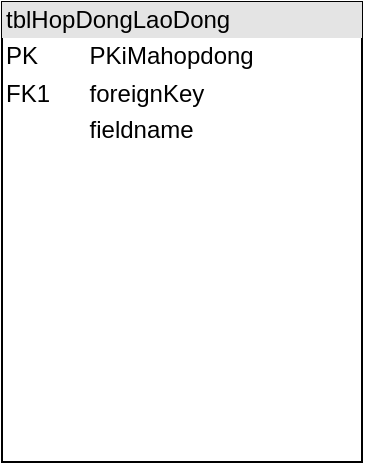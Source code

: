 <mxfile version="15.5.9" type="device"><diagram id="iuuU-s-fkawYYpqb0PWk" name="Page-1"><mxGraphModel dx="868" dy="450" grid="1" gridSize="10" guides="1" tooltips="1" connect="1" arrows="1" fold="1" page="1" pageScale="1" pageWidth="827" pageHeight="1169" math="0" shadow="0"><root><mxCell id="0"/><mxCell id="1" parent="0"/><mxCell id="PBMoeUyGLU3QrFiV1Ull-9" value="&lt;div style=&quot;box-sizing: border-box ; width: 100% ; background: #e4e4e4 ; padding: 2px&quot;&gt;tblHopDongLaoDong&lt;/div&gt;&lt;table style=&quot;width: 100% ; font-size: 1em&quot; cellpadding=&quot;2&quot; cellspacing=&quot;0&quot;&gt;&lt;tbody&gt;&lt;tr&gt;&lt;td&gt;PK&lt;/td&gt;&lt;td&gt;PKiMahopdong&lt;/td&gt;&lt;/tr&gt;&lt;tr&gt;&lt;td&gt;FK1&lt;/td&gt;&lt;td&gt;foreignKey&lt;/td&gt;&lt;/tr&gt;&lt;tr&gt;&lt;td&gt;&lt;/td&gt;&lt;td&gt;fieldname&lt;/td&gt;&lt;/tr&gt;&lt;/tbody&gt;&lt;/table&gt;" style="verticalAlign=top;align=left;overflow=fill;html=1;" vertex="1" parent="1"><mxGeometry x="110" y="40" width="180" height="230" as="geometry"/></mxCell></root></mxGraphModel></diagram></mxfile>